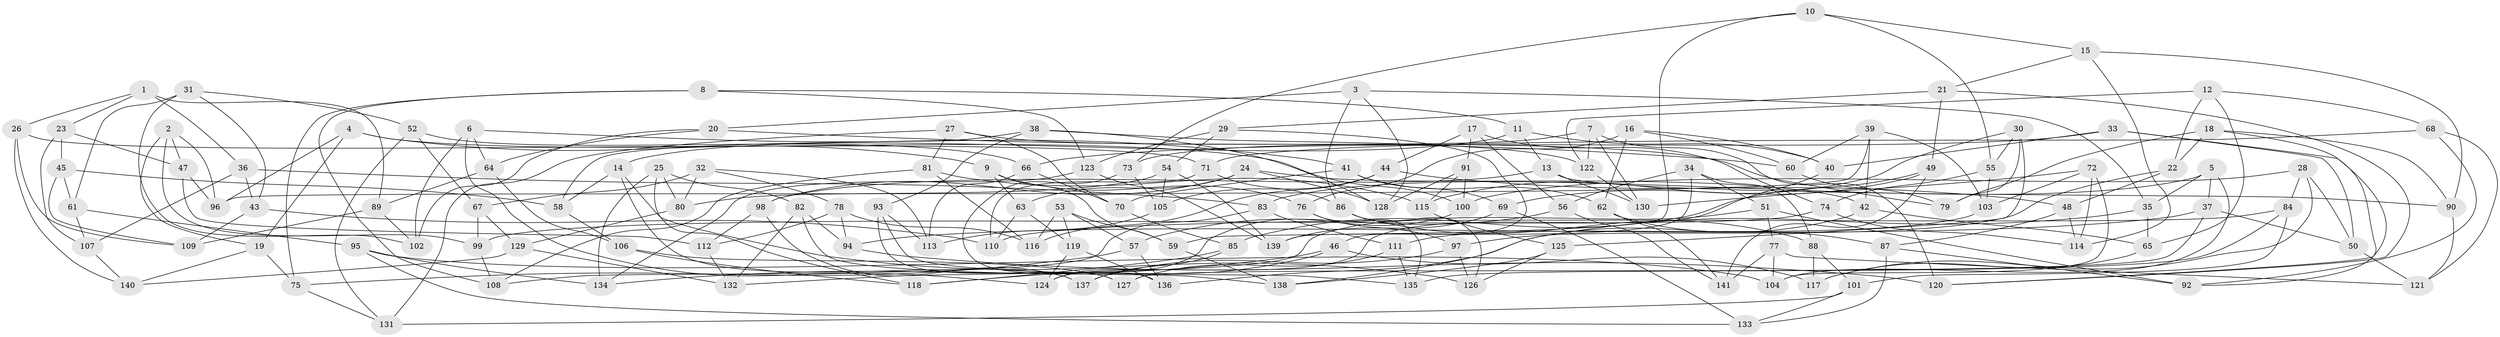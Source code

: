 // coarse degree distribution, {4: 0.5510204081632653, 6: 0.42857142857142855, 3: 0.01020408163265306, 5: 0.01020408163265306}
// Generated by graph-tools (version 1.1) at 2025/52/02/27/25 19:52:30]
// undirected, 141 vertices, 282 edges
graph export_dot {
graph [start="1"]
  node [color=gray90,style=filled];
  1;
  2;
  3;
  4;
  5;
  6;
  7;
  8;
  9;
  10;
  11;
  12;
  13;
  14;
  15;
  16;
  17;
  18;
  19;
  20;
  21;
  22;
  23;
  24;
  25;
  26;
  27;
  28;
  29;
  30;
  31;
  32;
  33;
  34;
  35;
  36;
  37;
  38;
  39;
  40;
  41;
  42;
  43;
  44;
  45;
  46;
  47;
  48;
  49;
  50;
  51;
  52;
  53;
  54;
  55;
  56;
  57;
  58;
  59;
  60;
  61;
  62;
  63;
  64;
  65;
  66;
  67;
  68;
  69;
  70;
  71;
  72;
  73;
  74;
  75;
  76;
  77;
  78;
  79;
  80;
  81;
  82;
  83;
  84;
  85;
  86;
  87;
  88;
  89;
  90;
  91;
  92;
  93;
  94;
  95;
  96;
  97;
  98;
  99;
  100;
  101;
  102;
  103;
  104;
  105;
  106;
  107;
  108;
  109;
  110;
  111;
  112;
  113;
  114;
  115;
  116;
  117;
  118;
  119;
  120;
  121;
  122;
  123;
  124;
  125;
  126;
  127;
  128;
  129;
  130;
  131;
  132;
  133;
  134;
  135;
  136;
  137;
  138;
  139;
  140;
  141;
  1 -- 36;
  1 -- 26;
  1 -- 89;
  1 -- 23;
  2 -- 99;
  2 -- 96;
  2 -- 19;
  2 -- 47;
  3 -- 86;
  3 -- 128;
  3 -- 20;
  3 -- 35;
  4 -- 9;
  4 -- 96;
  4 -- 100;
  4 -- 19;
  5 -- 83;
  5 -- 35;
  5 -- 104;
  5 -- 37;
  6 -- 102;
  6 -- 64;
  6 -- 41;
  6 -- 124;
  7 -- 120;
  7 -- 73;
  7 -- 122;
  7 -- 130;
  8 -- 108;
  8 -- 123;
  8 -- 75;
  8 -- 11;
  9 -- 63;
  9 -- 59;
  9 -- 76;
  10 -- 55;
  10 -- 59;
  10 -- 73;
  10 -- 15;
  11 -- 14;
  11 -- 13;
  11 -- 40;
  12 -- 122;
  12 -- 65;
  12 -- 68;
  12 -- 22;
  13 -- 130;
  13 -- 98;
  13 -- 90;
  14 -- 126;
  14 -- 137;
  14 -- 58;
  15 -- 21;
  15 -- 90;
  15 -- 114;
  16 -- 60;
  16 -- 62;
  16 -- 40;
  16 -- 76;
  17 -- 56;
  17 -- 91;
  17 -- 74;
  17 -- 44;
  18 -- 120;
  18 -- 22;
  18 -- 90;
  18 -- 79;
  19 -- 140;
  19 -- 75;
  20 -- 102;
  20 -- 64;
  20 -- 60;
  21 -- 29;
  21 -- 120;
  21 -- 49;
  22 -- 48;
  22 -- 97;
  23 -- 107;
  23 -- 45;
  23 -- 47;
  24 -- 98;
  24 -- 63;
  24 -- 128;
  24 -- 42;
  25 -- 82;
  25 -- 118;
  25 -- 80;
  25 -- 134;
  26 -- 109;
  26 -- 71;
  26 -- 140;
  27 -- 70;
  27 -- 131;
  27 -- 81;
  27 -- 79;
  28 -- 100;
  28 -- 84;
  28 -- 50;
  28 -- 117;
  29 -- 123;
  29 -- 46;
  29 -- 54;
  30 -- 55;
  30 -- 115;
  30 -- 79;
  30 -- 125;
  31 -- 52;
  31 -- 43;
  31 -- 61;
  31 -- 102;
  32 -- 78;
  32 -- 67;
  32 -- 113;
  32 -- 80;
  33 -- 50;
  33 -- 66;
  33 -- 92;
  33 -- 40;
  34 -- 51;
  34 -- 56;
  34 -- 139;
  34 -- 88;
  35 -- 136;
  35 -- 65;
  36 -- 83;
  36 -- 43;
  36 -- 107;
  37 -- 127;
  37 -- 50;
  37 -- 94;
  38 -- 122;
  38 -- 128;
  38 -- 58;
  38 -- 93;
  39 -- 60;
  39 -- 42;
  39 -- 96;
  39 -- 103;
  40 -- 124;
  41 -- 69;
  41 -- 62;
  41 -- 70;
  42 -- 138;
  42 -- 65;
  43 -- 110;
  43 -- 109;
  44 -- 48;
  44 -- 116;
  44 -- 105;
  45 -- 61;
  45 -- 58;
  45 -- 109;
  46 -- 134;
  46 -- 118;
  46 -- 117;
  47 -- 112;
  47 -- 96;
  48 -- 114;
  48 -- 87;
  49 -- 85;
  49 -- 69;
  49 -- 141;
  50 -- 121;
  51 -- 77;
  51 -- 132;
  51 -- 92;
  52 -- 67;
  52 -- 131;
  52 -- 66;
  53 -- 57;
  53 -- 119;
  53 -- 59;
  53 -- 116;
  54 -- 80;
  54 -- 105;
  54 -- 139;
  55 -- 74;
  55 -- 103;
  56 -- 57;
  56 -- 141;
  57 -- 75;
  57 -- 136;
  58 -- 106;
  59 -- 138;
  60 -- 79;
  61 -- 107;
  61 -- 95;
  62 -- 141;
  62 -- 87;
  63 -- 110;
  63 -- 119;
  64 -- 106;
  64 -- 89;
  65 -- 117;
  66 -- 113;
  66 -- 70;
  67 -- 129;
  67 -- 99;
  68 -- 121;
  68 -- 92;
  68 -- 71;
  69 -- 139;
  69 -- 133;
  70 -- 85;
  71 -- 110;
  71 -- 86;
  72 -- 103;
  72 -- 104;
  72 -- 114;
  72 -- 130;
  73 -- 136;
  73 -- 105;
  74 -- 99;
  74 -- 114;
  75 -- 131;
  76 -- 135;
  76 -- 97;
  77 -- 121;
  77 -- 104;
  77 -- 141;
  78 -- 94;
  78 -- 112;
  78 -- 116;
  80 -- 129;
  81 -- 108;
  81 -- 116;
  81 -- 115;
  82 -- 132;
  82 -- 94;
  82 -- 138;
  83 -- 111;
  83 -- 108;
  84 -- 135;
  84 -- 110;
  84 -- 101;
  85 -- 137;
  85 -- 118;
  86 -- 88;
  86 -- 126;
  87 -- 92;
  87 -- 133;
  88 -- 117;
  88 -- 101;
  89 -- 102;
  89 -- 109;
  90 -- 121;
  91 -- 115;
  91 -- 100;
  91 -- 128;
  93 -- 127;
  93 -- 113;
  93 -- 135;
  94 -- 120;
  95 -- 133;
  95 -- 104;
  95 -- 134;
  97 -- 126;
  97 -- 137;
  98 -- 137;
  98 -- 112;
  99 -- 108;
  100 -- 124;
  101 -- 133;
  101 -- 131;
  103 -- 111;
  105 -- 113;
  106 -- 127;
  106 -- 118;
  107 -- 140;
  111 -- 127;
  111 -- 135;
  112 -- 132;
  115 -- 125;
  119 -- 136;
  119 -- 124;
  122 -- 130;
  123 -- 139;
  123 -- 134;
  125 -- 138;
  125 -- 126;
  129 -- 132;
  129 -- 140;
}
